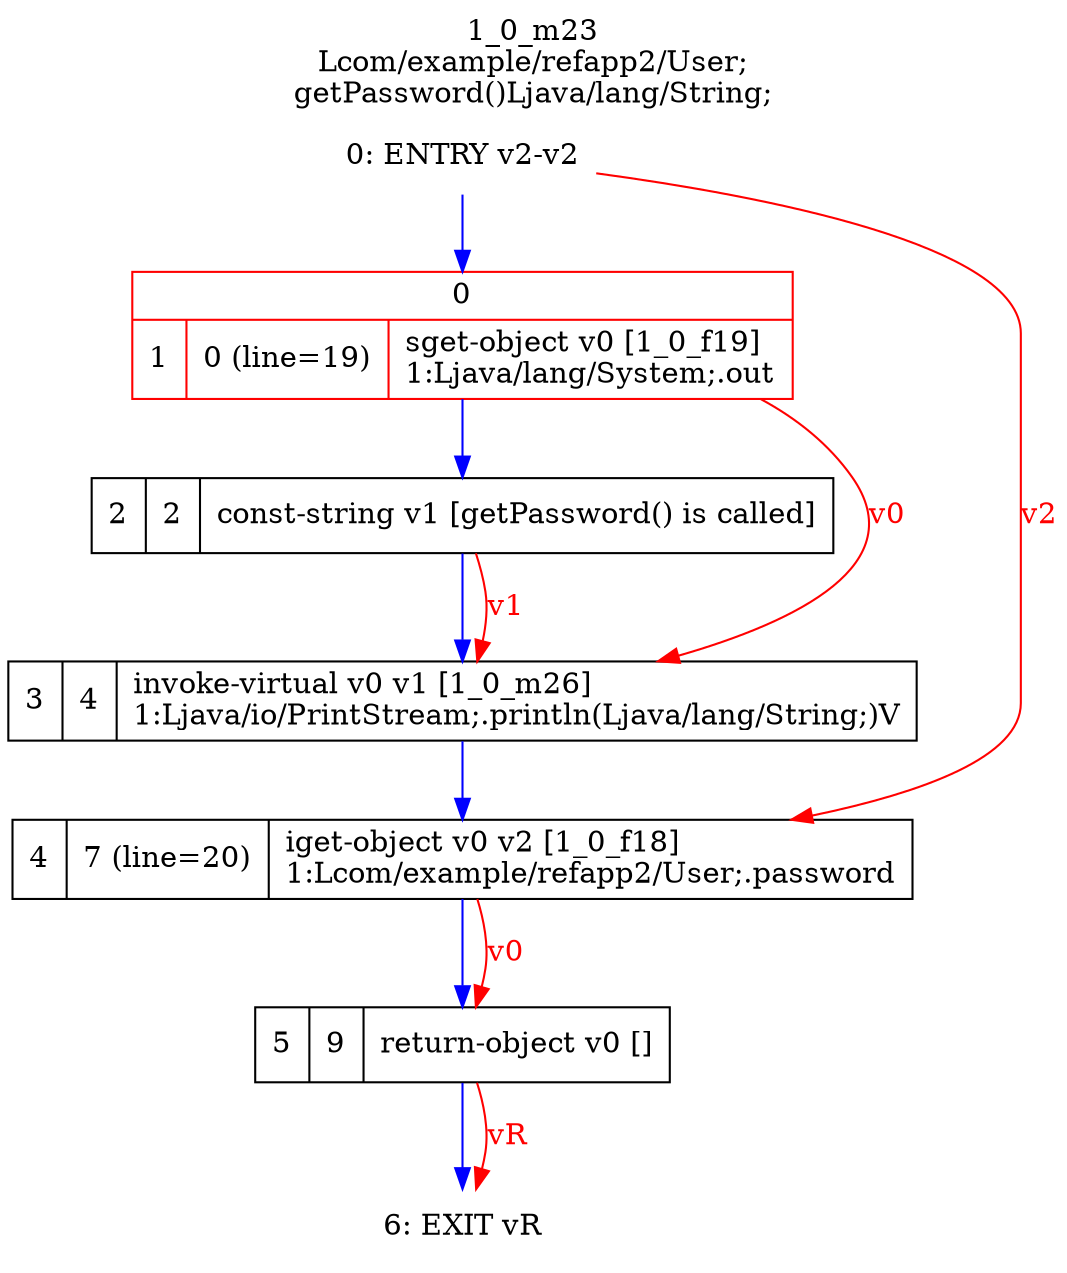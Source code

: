 digraph G {
rankdir=UD;
labelloc=t;
label="1_0_m23\nLcom/example/refapp2/User;
getPassword()Ljava/lang/String;";
0[label="0: ENTRY v2-v2",shape=plaintext];
1[label="{0|{1|0 (line=19)|sget-object v0 [1_0_f19]\l1:Ljava/lang/System;.out\l}}",shape=record, color=red];
2[label="2|2|const-string v1 [getPassword() is called]\l",shape=record];
3[label="3|4|invoke-virtual v0 v1 [1_0_m26]\l1:Ljava/io/PrintStream;.println(Ljava/lang/String;)V\l",shape=record,URL="1_0_m26.dot"];
4[label="4|7 (line=20)|iget-object v0 v2 [1_0_f18]\l1:Lcom/example/refapp2/User;.password\l",shape=record];
5[label="5|9|return-object v0 []\l",shape=record];
6[label="6: EXIT vR",shape=plaintext];
0->1 [color=blue, fontcolor=blue,weight=100, taillabel=""];
1->2 [color=blue, fontcolor=blue,weight=100, taillabel=""];
2->3 [color=blue, fontcolor=blue,weight=100, taillabel=""];
3->4 [color=blue, fontcolor=blue,weight=100, taillabel=""];
4->5 [color=blue, fontcolor=blue,weight=100, taillabel=""];
5->6 [color=blue, fontcolor=blue,weight=100, taillabel=""];
1->3 [color=red, fontcolor=red, label="v0"];
2->3 [color=red, fontcolor=red, label="v1"];
0->4 [color=red, fontcolor=red, label="v2"];
4->5 [color=red, fontcolor=red, label="v0"];
5->6 [color=red, fontcolor=red, label="vR"];
}
